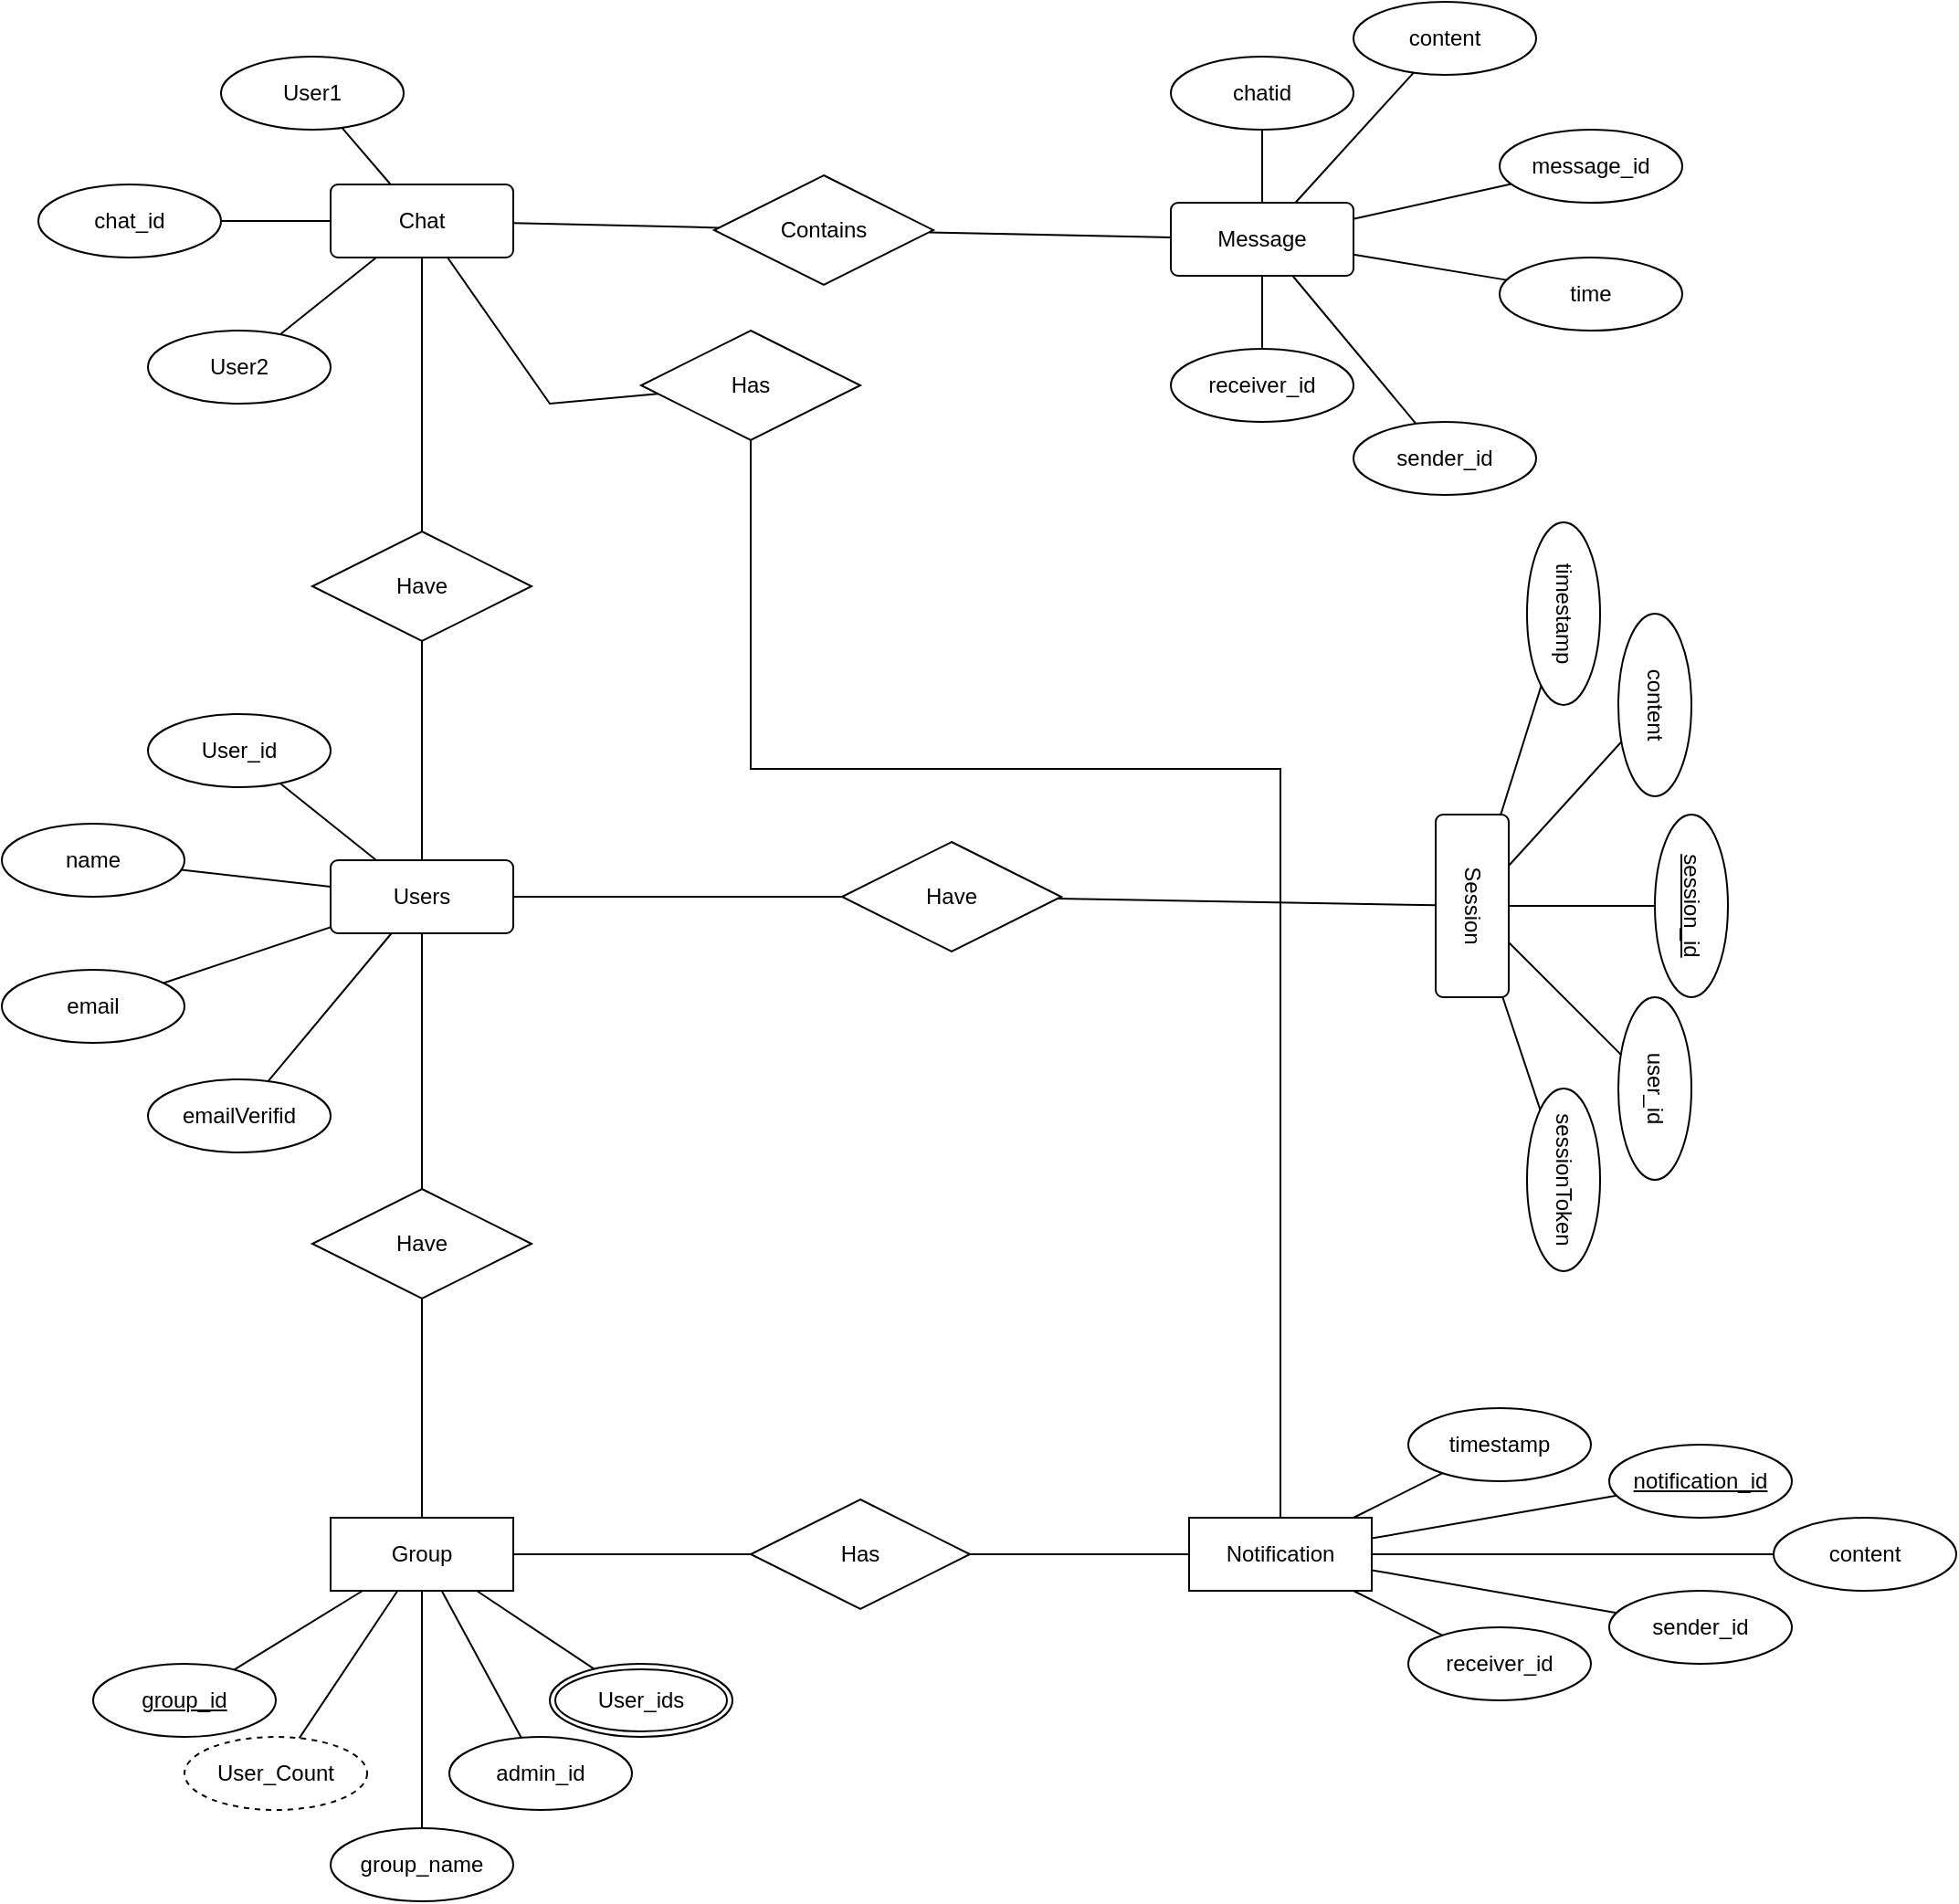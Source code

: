 <mxfile version="24.2.5" type="github">
  <diagram id="R2lEEEUBdFMjLlhIrx00" name="Page-1">
    <mxGraphModel dx="1965" dy="1180" grid="1" gridSize="10" guides="1" tooltips="1" connect="1" arrows="1" fold="1" page="1" pageScale="1" pageWidth="1920" pageHeight="1200" math="0" shadow="0" extFonts="Permanent Marker^https://fonts.googleapis.com/css?family=Permanent+Marker">
      <root>
        <mxCell id="0" />
        <mxCell id="1" parent="0" />
        <mxCell id="Vi9VGwTTPAnLPLgZi41g-36" value="" style="group" parent="1" vertex="1" connectable="0">
          <mxGeometry x="70" y="150" width="260" height="190" as="geometry" />
        </mxCell>
        <mxCell id="Vi9VGwTTPAnLPLgZi41g-1" value="Chat" style="rounded=1;arcSize=10;whiteSpace=wrap;html=1;align=center;" parent="Vi9VGwTTPAnLPLgZi41g-36" vertex="1">
          <mxGeometry x="160" y="70" width="100" height="40" as="geometry" />
        </mxCell>
        <mxCell id="Vi9VGwTTPAnLPLgZi41g-2" value="chat_id" style="ellipse;whiteSpace=wrap;html=1;align=center;" parent="Vi9VGwTTPAnLPLgZi41g-36" vertex="1">
          <mxGeometry y="70" width="100" height="40" as="geometry" />
        </mxCell>
        <mxCell id="Vi9VGwTTPAnLPLgZi41g-3" value="User2" style="ellipse;whiteSpace=wrap;html=1;align=center;" parent="Vi9VGwTTPAnLPLgZi41g-36" vertex="1">
          <mxGeometry x="60" y="150" width="100" height="40" as="geometry" />
        </mxCell>
        <mxCell id="Vi9VGwTTPAnLPLgZi41g-4" value="User1" style="ellipse;whiteSpace=wrap;html=1;align=center;" parent="Vi9VGwTTPAnLPLgZi41g-36" vertex="1">
          <mxGeometry x="100" width="100" height="40" as="geometry" />
        </mxCell>
        <mxCell id="Vi9VGwTTPAnLPLgZi41g-32" value="" style="endArrow=none;html=1;rounded=0;" parent="Vi9VGwTTPAnLPLgZi41g-36" source="Vi9VGwTTPAnLPLgZi41g-3" target="Vi9VGwTTPAnLPLgZi41g-1" edge="1">
          <mxGeometry relative="1" as="geometry">
            <mxPoint x="180" y="170" as="sourcePoint" />
            <mxPoint x="340" y="170" as="targetPoint" />
          </mxGeometry>
        </mxCell>
        <mxCell id="Vi9VGwTTPAnLPLgZi41g-33" value="" style="endArrow=none;html=1;rounded=0;" parent="Vi9VGwTTPAnLPLgZi41g-36" source="Vi9VGwTTPAnLPLgZi41g-2" target="Vi9VGwTTPAnLPLgZi41g-1" edge="1">
          <mxGeometry relative="1" as="geometry">
            <mxPoint x="190" y="180" as="sourcePoint" />
            <mxPoint x="350" y="180" as="targetPoint" />
          </mxGeometry>
        </mxCell>
        <mxCell id="Vi9VGwTTPAnLPLgZi41g-34" value="" style="endArrow=none;html=1;rounded=0;" parent="Vi9VGwTTPAnLPLgZi41g-36" source="Vi9VGwTTPAnLPLgZi41g-1" target="Vi9VGwTTPAnLPLgZi41g-4" edge="1">
          <mxGeometry relative="1" as="geometry">
            <mxPoint x="200" y="190" as="sourcePoint" />
            <mxPoint x="360" y="190" as="targetPoint" />
          </mxGeometry>
        </mxCell>
        <mxCell id="Vi9VGwTTPAnLPLgZi41g-37" value="" style="group" parent="1" vertex="1" connectable="0">
          <mxGeometry x="690" y="120" width="280" height="270" as="geometry" />
        </mxCell>
        <mxCell id="Vi9VGwTTPAnLPLgZi41g-18" value="Message" style="rounded=1;arcSize=10;whiteSpace=wrap;html=1;align=center;" parent="Vi9VGwTTPAnLPLgZi41g-37" vertex="1">
          <mxGeometry y="110" width="100" height="40" as="geometry" />
        </mxCell>
        <mxCell id="Vi9VGwTTPAnLPLgZi41g-19" value="message_id" style="ellipse;whiteSpace=wrap;html=1;align=center;" parent="Vi9VGwTTPAnLPLgZi41g-37" vertex="1">
          <mxGeometry x="180" y="70" width="100" height="40" as="geometry" />
        </mxCell>
        <mxCell id="Vi9VGwTTPAnLPLgZi41g-20" value="chatid" style="ellipse;whiteSpace=wrap;html=1;align=center;" parent="Vi9VGwTTPAnLPLgZi41g-37" vertex="1">
          <mxGeometry y="30" width="100" height="40" as="geometry" />
        </mxCell>
        <mxCell id="Vi9VGwTTPAnLPLgZi41g-21" value="sender_id" style="ellipse;whiteSpace=wrap;html=1;align=center;" parent="Vi9VGwTTPAnLPLgZi41g-37" vertex="1">
          <mxGeometry x="100" y="230" width="100" height="40" as="geometry" />
        </mxCell>
        <mxCell id="Vi9VGwTTPAnLPLgZi41g-22" value="time" style="ellipse;whiteSpace=wrap;html=1;align=center;" parent="Vi9VGwTTPAnLPLgZi41g-37" vertex="1">
          <mxGeometry x="180" y="140" width="100" height="40" as="geometry" />
        </mxCell>
        <mxCell id="Vi9VGwTTPAnLPLgZi41g-23" value="content" style="ellipse;whiteSpace=wrap;html=1;align=center;" parent="Vi9VGwTTPAnLPLgZi41g-37" vertex="1">
          <mxGeometry x="100" width="100" height="40" as="geometry" />
        </mxCell>
        <mxCell id="Vi9VGwTTPAnLPLgZi41g-24" value="receiver_id" style="ellipse;whiteSpace=wrap;html=1;align=center;" parent="Vi9VGwTTPAnLPLgZi41g-37" vertex="1">
          <mxGeometry y="190" width="100" height="40" as="geometry" />
        </mxCell>
        <mxCell id="Vi9VGwTTPAnLPLgZi41g-25" value="" style="endArrow=none;html=1;rounded=0;" parent="Vi9VGwTTPAnLPLgZi41g-37" source="Vi9VGwTTPAnLPLgZi41g-18" target="Vi9VGwTTPAnLPLgZi41g-20" edge="1">
          <mxGeometry relative="1" as="geometry">
            <mxPoint x="-110" y="40" as="sourcePoint" />
            <mxPoint x="50" y="40" as="targetPoint" />
          </mxGeometry>
        </mxCell>
        <mxCell id="Vi9VGwTTPAnLPLgZi41g-27" value="" style="endArrow=none;html=1;rounded=0;" parent="Vi9VGwTTPAnLPLgZi41g-37" source="Vi9VGwTTPAnLPLgZi41g-21" target="Vi9VGwTTPAnLPLgZi41g-18" edge="1">
          <mxGeometry relative="1" as="geometry">
            <mxPoint x="-30" y="-70" as="sourcePoint" />
            <mxPoint x="130" y="-70" as="targetPoint" />
          </mxGeometry>
        </mxCell>
        <mxCell id="Vi9VGwTTPAnLPLgZi41g-28" value="" style="endArrow=none;html=1;rounded=0;" parent="Vi9VGwTTPAnLPLgZi41g-37" source="Vi9VGwTTPAnLPLgZi41g-24" target="Vi9VGwTTPAnLPLgZi41g-18" edge="1">
          <mxGeometry relative="1" as="geometry">
            <mxPoint x="-50" y="-40" as="sourcePoint" />
            <mxPoint x="110" y="-40" as="targetPoint" />
          </mxGeometry>
        </mxCell>
        <mxCell id="Vi9VGwTTPAnLPLgZi41g-29" value="" style="endArrow=none;html=1;rounded=0;" parent="Vi9VGwTTPAnLPLgZi41g-37" source="Vi9VGwTTPAnLPLgZi41g-18" target="Vi9VGwTTPAnLPLgZi41g-22" edge="1">
          <mxGeometry relative="1" as="geometry">
            <mxPoint x="-40" y="-10" as="sourcePoint" />
            <mxPoint x="120" y="-10" as="targetPoint" />
          </mxGeometry>
        </mxCell>
        <mxCell id="Vi9VGwTTPAnLPLgZi41g-30" value="" style="endArrow=none;html=1;rounded=0;" parent="Vi9VGwTTPAnLPLgZi41g-37" source="Vi9VGwTTPAnLPLgZi41g-18" target="Vi9VGwTTPAnLPLgZi41g-19" edge="1">
          <mxGeometry relative="1" as="geometry">
            <mxPoint x="-90" y="19.09" as="sourcePoint" />
            <mxPoint x="70" y="19.09" as="targetPoint" />
          </mxGeometry>
        </mxCell>
        <mxCell id="Vi9VGwTTPAnLPLgZi41g-31" value="" style="endArrow=none;html=1;rounded=0;" parent="Vi9VGwTTPAnLPLgZi41g-37" source="Vi9VGwTTPAnLPLgZi41g-18" target="Vi9VGwTTPAnLPLgZi41g-23" edge="1">
          <mxGeometry relative="1" as="geometry">
            <mxPoint x="-30" y="70" as="sourcePoint" />
            <mxPoint x="130" y="70" as="targetPoint" />
          </mxGeometry>
        </mxCell>
        <mxCell id="Vi9VGwTTPAnLPLgZi41g-38" value="Contains" style="shape=rhombus;perimeter=rhombusPerimeter;whiteSpace=wrap;html=1;align=center;" parent="1" vertex="1">
          <mxGeometry x="440" y="215" width="120" height="60" as="geometry" />
        </mxCell>
        <mxCell id="Vi9VGwTTPAnLPLgZi41g-40" value="" style="endArrow=none;html=1;rounded=0;" parent="1" source="Vi9VGwTTPAnLPLgZi41g-1" target="Vi9VGwTTPAnLPLgZi41g-38" edge="1">
          <mxGeometry relative="1" as="geometry">
            <mxPoint x="410" y="370" as="sourcePoint" />
            <mxPoint x="570" y="370" as="targetPoint" />
          </mxGeometry>
        </mxCell>
        <mxCell id="Vi9VGwTTPAnLPLgZi41g-41" value="" style="endArrow=none;html=1;rounded=0;" parent="1" source="Vi9VGwTTPAnLPLgZi41g-38" target="Vi9VGwTTPAnLPLgZi41g-18" edge="1">
          <mxGeometry relative="1" as="geometry">
            <mxPoint x="580" y="260" as="sourcePoint" />
            <mxPoint x="580" y="380" as="targetPoint" />
          </mxGeometry>
        </mxCell>
        <mxCell id="Vi9VGwTTPAnLPLgZi41g-42" value="Users" style="rounded=1;arcSize=10;whiteSpace=wrap;html=1;align=center;" parent="1" vertex="1">
          <mxGeometry x="230" y="590" width="100" height="40" as="geometry" />
        </mxCell>
        <mxCell id="Vi9VGwTTPAnLPLgZi41g-44" value="name" style="ellipse;whiteSpace=wrap;html=1;align=center;" parent="1" vertex="1">
          <mxGeometry x="50" y="570" width="100" height="40" as="geometry" />
        </mxCell>
        <mxCell id="Vi9VGwTTPAnLPLgZi41g-45" value="User_id" style="ellipse;whiteSpace=wrap;html=1;align=center;" parent="1" vertex="1">
          <mxGeometry x="130" y="510" width="100" height="40" as="geometry" />
        </mxCell>
        <mxCell id="Vi9VGwTTPAnLPLgZi41g-46" value="email" style="ellipse;whiteSpace=wrap;html=1;align=center;" parent="1" vertex="1">
          <mxGeometry x="50" y="650" width="100" height="40" as="geometry" />
        </mxCell>
        <mxCell id="Vi9VGwTTPAnLPLgZi41g-47" value="Have" style="shape=rhombus;perimeter=rhombusPerimeter;whiteSpace=wrap;html=1;align=center;" parent="1" vertex="1">
          <mxGeometry x="220" y="410" width="120" height="60" as="geometry" />
        </mxCell>
        <mxCell id="Vi9VGwTTPAnLPLgZi41g-48" value="" style="endArrow=none;html=1;rounded=0;" parent="1" source="Vi9VGwTTPAnLPLgZi41g-45" target="Vi9VGwTTPAnLPLgZi41g-42" edge="1">
          <mxGeometry relative="1" as="geometry">
            <mxPoint x="340" y="510" as="sourcePoint" />
            <mxPoint x="500" y="510" as="targetPoint" />
          </mxGeometry>
        </mxCell>
        <mxCell id="Vi9VGwTTPAnLPLgZi41g-49" value="" style="endArrow=none;html=1;rounded=0;" parent="1" source="Vi9VGwTTPAnLPLgZi41g-44" target="Vi9VGwTTPAnLPLgZi41g-42" edge="1">
          <mxGeometry relative="1" as="geometry">
            <mxPoint x="350" y="520" as="sourcePoint" />
            <mxPoint x="510" y="520" as="targetPoint" />
          </mxGeometry>
        </mxCell>
        <mxCell id="Vi9VGwTTPAnLPLgZi41g-50" value="" style="endArrow=none;html=1;rounded=0;" parent="1" source="Vi9VGwTTPAnLPLgZi41g-46" target="Vi9VGwTTPAnLPLgZi41g-42" edge="1">
          <mxGeometry relative="1" as="geometry">
            <mxPoint x="360" y="530" as="sourcePoint" />
            <mxPoint x="520" y="530" as="targetPoint" />
          </mxGeometry>
        </mxCell>
        <mxCell id="Vi9VGwTTPAnLPLgZi41g-51" value="" style="endArrow=none;html=1;rounded=0;" parent="1" source="Vi9VGwTTPAnLPLgZi41g-47" target="Vi9VGwTTPAnLPLgZi41g-1" edge="1">
          <mxGeometry relative="1" as="geometry">
            <mxPoint x="370" y="540" as="sourcePoint" />
            <mxPoint x="530" y="540" as="targetPoint" />
          </mxGeometry>
        </mxCell>
        <mxCell id="Vi9VGwTTPAnLPLgZi41g-52" value="" style="endArrow=none;html=1;rounded=0;entryX=0.5;entryY=0;entryDx=0;entryDy=0;" parent="1" source="Vi9VGwTTPAnLPLgZi41g-47" target="Vi9VGwTTPAnLPLgZi41g-42" edge="1">
          <mxGeometry relative="1" as="geometry">
            <mxPoint x="380" y="550" as="sourcePoint" />
            <mxPoint x="540" y="550" as="targetPoint" />
          </mxGeometry>
        </mxCell>
        <mxCell id="Vi9VGwTTPAnLPLgZi41g-53" value="emailVerifid" style="ellipse;whiteSpace=wrap;html=1;align=center;" parent="1" vertex="1">
          <mxGeometry x="130" y="710" width="100" height="40" as="geometry" />
        </mxCell>
        <mxCell id="Vi9VGwTTPAnLPLgZi41g-55" value="" style="endArrow=none;html=1;rounded=0;" parent="1" source="Vi9VGwTTPAnLPLgZi41g-53" target="Vi9VGwTTPAnLPLgZi41g-42" edge="1">
          <mxGeometry relative="1" as="geometry">
            <mxPoint x="330" y="530" as="sourcePoint" />
            <mxPoint x="490" y="530" as="targetPoint" />
          </mxGeometry>
        </mxCell>
        <mxCell id="T0tt__jKA5-Umze5FoJz-1" value="" style="group" vertex="1" connectable="0" parent="1">
          <mxGeometry x="700" y="890" width="420" height="160" as="geometry" />
        </mxCell>
        <mxCell id="T0tt__jKA5-Umze5FoJz-2" value="" style="group" vertex="1" connectable="0" parent="T0tt__jKA5-Umze5FoJz-1">
          <mxGeometry x="120" width="300" height="160" as="geometry" />
        </mxCell>
        <mxCell id="T0tt__jKA5-Umze5FoJz-3" value="" style="group" vertex="1" connectable="0" parent="T0tt__jKA5-Umze5FoJz-2">
          <mxGeometry width="300" height="160" as="geometry" />
        </mxCell>
        <mxCell id="T0tt__jKA5-Umze5FoJz-4" value="timestamp" style="ellipse;whiteSpace=wrap;html=1;align=center;" vertex="1" parent="T0tt__jKA5-Umze5FoJz-3">
          <mxGeometry width="100" height="40" as="geometry" />
        </mxCell>
        <mxCell id="T0tt__jKA5-Umze5FoJz-5" value="notification_id" style="ellipse;whiteSpace=wrap;html=1;align=center;fontStyle=4;" vertex="1" parent="T0tt__jKA5-Umze5FoJz-3">
          <mxGeometry x="110" y="20" width="100" height="40" as="geometry" />
        </mxCell>
        <mxCell id="T0tt__jKA5-Umze5FoJz-6" value="content" style="ellipse;whiteSpace=wrap;html=1;align=center;" vertex="1" parent="T0tt__jKA5-Umze5FoJz-3">
          <mxGeometry x="200" y="60" width="100" height="40" as="geometry" />
        </mxCell>
        <mxCell id="T0tt__jKA5-Umze5FoJz-7" value="sender_id" style="ellipse;whiteSpace=wrap;html=1;align=center;" vertex="1" parent="T0tt__jKA5-Umze5FoJz-3">
          <mxGeometry x="110" y="100" width="100" height="40" as="geometry" />
        </mxCell>
        <mxCell id="T0tt__jKA5-Umze5FoJz-8" value="receiver_id" style="ellipse;whiteSpace=wrap;html=1;align=center;" vertex="1" parent="T0tt__jKA5-Umze5FoJz-3">
          <mxGeometry y="120" width="100" height="40" as="geometry" />
        </mxCell>
        <mxCell id="T0tt__jKA5-Umze5FoJz-9" value="" style="endArrow=none;html=1;rounded=0;" edge="1" parent="T0tt__jKA5-Umze5FoJz-1" source="T0tt__jKA5-Umze5FoJz-4" target="T0tt__jKA5-Umze5FoJz-11">
          <mxGeometry relative="1" as="geometry">
            <mxPoint x="100" y="342.5" as="sourcePoint" />
            <mxPoint x="260" y="342.5" as="targetPoint" />
          </mxGeometry>
        </mxCell>
        <mxCell id="T0tt__jKA5-Umze5FoJz-10" value="" style="endArrow=none;html=1;rounded=0;" edge="1" parent="T0tt__jKA5-Umze5FoJz-1" source="T0tt__jKA5-Umze5FoJz-8" target="T0tt__jKA5-Umze5FoJz-11">
          <mxGeometry relative="1" as="geometry">
            <mxPoint x="50" y="292.5" as="sourcePoint" />
            <mxPoint x="210" y="292.5" as="targetPoint" />
          </mxGeometry>
        </mxCell>
        <mxCell id="T0tt__jKA5-Umze5FoJz-11" value="Notification" style="whiteSpace=wrap;html=1;align=center;" vertex="1" parent="T0tt__jKA5-Umze5FoJz-1">
          <mxGeometry y="60" width="100" height="40" as="geometry" />
        </mxCell>
        <mxCell id="T0tt__jKA5-Umze5FoJz-12" value="" style="endArrow=none;html=1;rounded=0;" edge="1" parent="T0tt__jKA5-Umze5FoJz-1" source="T0tt__jKA5-Umze5FoJz-5" target="T0tt__jKA5-Umze5FoJz-11">
          <mxGeometry relative="1" as="geometry">
            <mxPoint x="-40" y="382.5" as="sourcePoint" />
            <mxPoint x="120" y="382.5" as="targetPoint" />
          </mxGeometry>
        </mxCell>
        <mxCell id="T0tt__jKA5-Umze5FoJz-13" value="" style="endArrow=none;html=1;rounded=0;" edge="1" parent="T0tt__jKA5-Umze5FoJz-1" source="T0tt__jKA5-Umze5FoJz-6" target="T0tt__jKA5-Umze5FoJz-11">
          <mxGeometry relative="1" as="geometry">
            <mxPoint x="-30" y="392.5" as="sourcePoint" />
            <mxPoint x="130" y="392.5" as="targetPoint" />
          </mxGeometry>
        </mxCell>
        <mxCell id="T0tt__jKA5-Umze5FoJz-14" value="" style="endArrow=none;html=1;rounded=0;" edge="1" parent="T0tt__jKA5-Umze5FoJz-1" source="T0tt__jKA5-Umze5FoJz-7" target="T0tt__jKA5-Umze5FoJz-11">
          <mxGeometry relative="1" as="geometry">
            <mxPoint x="-50" y="372.5" as="sourcePoint" />
            <mxPoint x="110" y="372.5" as="targetPoint" />
          </mxGeometry>
        </mxCell>
        <mxCell id="T0tt__jKA5-Umze5FoJz-15" value="" style="group" vertex="1" connectable="0" parent="1">
          <mxGeometry x="100" y="950" width="350" height="210" as="geometry" />
        </mxCell>
        <mxCell id="T0tt__jKA5-Umze5FoJz-16" value="Group" style="whiteSpace=wrap;html=1;align=center;" vertex="1" parent="T0tt__jKA5-Umze5FoJz-15">
          <mxGeometry x="130" width="100" height="40" as="geometry" />
        </mxCell>
        <mxCell id="T0tt__jKA5-Umze5FoJz-17" value="" style="group" vertex="1" connectable="0" parent="T0tt__jKA5-Umze5FoJz-15">
          <mxGeometry y="80" width="350" height="130" as="geometry" />
        </mxCell>
        <mxCell id="T0tt__jKA5-Umze5FoJz-18" value="group_name" style="ellipse;whiteSpace=wrap;html=1;align=center;" vertex="1" parent="T0tt__jKA5-Umze5FoJz-17">
          <mxGeometry x="130" y="90" width="100" height="40" as="geometry" />
        </mxCell>
        <mxCell id="T0tt__jKA5-Umze5FoJz-19" value="group_id" style="ellipse;whiteSpace=wrap;html=1;align=center;fontStyle=4;" vertex="1" parent="T0tt__jKA5-Umze5FoJz-17">
          <mxGeometry width="100" height="40" as="geometry" />
        </mxCell>
        <mxCell id="T0tt__jKA5-Umze5FoJz-20" value="admin_id" style="ellipse;whiteSpace=wrap;html=1;align=center;" vertex="1" parent="T0tt__jKA5-Umze5FoJz-17">
          <mxGeometry x="195" y="40" width="100" height="40" as="geometry" />
        </mxCell>
        <mxCell id="T0tt__jKA5-Umze5FoJz-21" value="User_Count" style="ellipse;whiteSpace=wrap;html=1;align=center;dashed=1;" vertex="1" parent="T0tt__jKA5-Umze5FoJz-17">
          <mxGeometry x="50" y="40" width="100" height="40" as="geometry" />
        </mxCell>
        <mxCell id="T0tt__jKA5-Umze5FoJz-22" value="User_ids" style="ellipse;shape=doubleEllipse;margin=3;whiteSpace=wrap;html=1;align=center;" vertex="1" parent="T0tt__jKA5-Umze5FoJz-17">
          <mxGeometry x="250" width="100" height="40" as="geometry" />
        </mxCell>
        <mxCell id="T0tt__jKA5-Umze5FoJz-23" value="" style="endArrow=none;html=1;rounded=0;" edge="1" parent="T0tt__jKA5-Umze5FoJz-15" source="T0tt__jKA5-Umze5FoJz-18" target="T0tt__jKA5-Umze5FoJz-16">
          <mxGeometry relative="1" as="geometry">
            <mxPoint x="980" y="830" as="sourcePoint" />
            <mxPoint x="1140" y="830" as="targetPoint" />
          </mxGeometry>
        </mxCell>
        <mxCell id="T0tt__jKA5-Umze5FoJz-24" value="" style="endArrow=none;html=1;rounded=0;" edge="1" parent="T0tt__jKA5-Umze5FoJz-15" source="T0tt__jKA5-Umze5FoJz-19" target="T0tt__jKA5-Umze5FoJz-16">
          <mxGeometry relative="1" as="geometry">
            <mxPoint x="950" y="800" as="sourcePoint" />
            <mxPoint x="1110" y="800" as="targetPoint" />
          </mxGeometry>
        </mxCell>
        <mxCell id="T0tt__jKA5-Umze5FoJz-25" value="" style="endArrow=none;html=1;rounded=0;" edge="1" parent="T0tt__jKA5-Umze5FoJz-15" source="T0tt__jKA5-Umze5FoJz-16" target="T0tt__jKA5-Umze5FoJz-20">
          <mxGeometry relative="1" as="geometry">
            <mxPoint x="990" y="840" as="sourcePoint" />
            <mxPoint x="1150" y="840" as="targetPoint" />
          </mxGeometry>
        </mxCell>
        <mxCell id="T0tt__jKA5-Umze5FoJz-26" value="" style="endArrow=none;html=1;rounded=0;" edge="1" parent="T0tt__jKA5-Umze5FoJz-15" source="T0tt__jKA5-Umze5FoJz-21" target="T0tt__jKA5-Umze5FoJz-16">
          <mxGeometry relative="1" as="geometry">
            <mxPoint x="501.3" y="490.517" as="sourcePoint" />
            <mxPoint x="1120" y="810" as="targetPoint" />
          </mxGeometry>
        </mxCell>
        <mxCell id="T0tt__jKA5-Umze5FoJz-27" value="" style="endArrow=none;html=1;rounded=0;" edge="1" parent="T0tt__jKA5-Umze5FoJz-15" source="T0tt__jKA5-Umze5FoJz-22" target="T0tt__jKA5-Umze5FoJz-16">
          <mxGeometry relative="1" as="geometry">
            <mxPoint x="654.275" y="452.85" as="sourcePoint" />
            <mxPoint x="1130" y="820" as="targetPoint" />
          </mxGeometry>
        </mxCell>
        <mxCell id="T0tt__jKA5-Umze5FoJz-44" value="" style="group;rotation=90;" vertex="1" connectable="0" parent="1">
          <mxGeometry x="710" y="530" width="410" height="160" as="geometry" />
        </mxCell>
        <mxCell id="T0tt__jKA5-Umze5FoJz-29" value="Session" style="rounded=1;arcSize=10;whiteSpace=wrap;html=1;align=center;rotation=90;" vertex="1" parent="T0tt__jKA5-Umze5FoJz-44">
          <mxGeometry x="95" y="65" width="100" height="40" as="geometry" />
        </mxCell>
        <mxCell id="T0tt__jKA5-Umze5FoJz-37" value="" style="endArrow=none;html=1;rounded=0;" edge="1" parent="T0tt__jKA5-Umze5FoJz-44" source="T0tt__jKA5-Umze5FoJz-29" target="T0tt__jKA5-Umze5FoJz-34">
          <mxGeometry relative="1" as="geometry">
            <mxPoint x="225" y="-55" as="sourcePoint" />
            <mxPoint x="225" y="105" as="targetPoint" />
          </mxGeometry>
        </mxCell>
        <mxCell id="T0tt__jKA5-Umze5FoJz-38" value="" style="endArrow=none;html=1;rounded=0;" edge="1" parent="T0tt__jKA5-Umze5FoJz-44" source="T0tt__jKA5-Umze5FoJz-29" target="T0tt__jKA5-Umze5FoJz-31">
          <mxGeometry relative="1" as="geometry">
            <mxPoint x="215" y="-45" as="sourcePoint" />
            <mxPoint x="215" y="115" as="targetPoint" />
          </mxGeometry>
        </mxCell>
        <mxCell id="T0tt__jKA5-Umze5FoJz-39" value="" style="endArrow=none;html=1;rounded=0;" edge="1" parent="T0tt__jKA5-Umze5FoJz-44" source="T0tt__jKA5-Umze5FoJz-35" target="T0tt__jKA5-Umze5FoJz-29">
          <mxGeometry relative="1" as="geometry">
            <mxPoint x="205" y="-35" as="sourcePoint" />
            <mxPoint x="205" y="125" as="targetPoint" />
          </mxGeometry>
        </mxCell>
        <mxCell id="T0tt__jKA5-Umze5FoJz-40" value="" style="endArrow=none;html=1;rounded=0;" edge="1" parent="T0tt__jKA5-Umze5FoJz-44" source="T0tt__jKA5-Umze5FoJz-29" target="T0tt__jKA5-Umze5FoJz-30">
          <mxGeometry relative="1" as="geometry">
            <mxPoint x="195" y="-25" as="sourcePoint" />
            <mxPoint x="195" y="135" as="targetPoint" />
          </mxGeometry>
        </mxCell>
        <mxCell id="T0tt__jKA5-Umze5FoJz-41" value="" style="endArrow=none;html=1;rounded=0;" edge="1" parent="T0tt__jKA5-Umze5FoJz-44" source="T0tt__jKA5-Umze5FoJz-29" target="T0tt__jKA5-Umze5FoJz-33">
          <mxGeometry relative="1" as="geometry">
            <mxPoint x="185" y="-15" as="sourcePoint" />
            <mxPoint x="185" y="145" as="targetPoint" />
          </mxGeometry>
        </mxCell>
        <mxCell id="T0tt__jKA5-Umze5FoJz-43" value="" style="group;rotation=90;" vertex="1" connectable="0" parent="T0tt__jKA5-Umze5FoJz-44">
          <mxGeometry x="25" y="25" width="410" height="110" as="geometry" />
        </mxCell>
        <mxCell id="T0tt__jKA5-Umze5FoJz-30" value="user_id" style="ellipse;whiteSpace=wrap;html=1;align=center;rotation=90;" vertex="1" parent="T0tt__jKA5-Umze5FoJz-43">
          <mxGeometry x="170" y="140" width="100" height="40" as="geometry" />
        </mxCell>
        <mxCell id="T0tt__jKA5-Umze5FoJz-31" value="content" style="ellipse;whiteSpace=wrap;html=1;align=center;rotation=90;" vertex="1" parent="T0tt__jKA5-Umze5FoJz-43">
          <mxGeometry x="170" y="-70" width="100" height="40" as="geometry" />
        </mxCell>
        <mxCell id="T0tt__jKA5-Umze5FoJz-33" value="sessionToken" style="ellipse;whiteSpace=wrap;html=1;align=center;rotation=90;" vertex="1" parent="T0tt__jKA5-Umze5FoJz-43">
          <mxGeometry x="120" y="190" width="100" height="40" as="geometry" />
        </mxCell>
        <mxCell id="T0tt__jKA5-Umze5FoJz-34" value="session_id" style="ellipse;whiteSpace=wrap;html=1;align=center;fontStyle=4;rotation=90;" vertex="1" parent="T0tt__jKA5-Umze5FoJz-43">
          <mxGeometry x="190" y="40" width="100" height="40" as="geometry" />
        </mxCell>
        <mxCell id="T0tt__jKA5-Umze5FoJz-35" value="timestamp" style="ellipse;whiteSpace=wrap;html=1;align=center;rotation=90;" vertex="1" parent="T0tt__jKA5-Umze5FoJz-43">
          <mxGeometry x="120" y="-120" width="100" height="40" as="geometry" />
        </mxCell>
        <mxCell id="T0tt__jKA5-Umze5FoJz-46" value="Has" style="shape=rhombus;perimeter=rhombusPerimeter;whiteSpace=wrap;html=1;align=center;" vertex="1" parent="1">
          <mxGeometry x="400" y="300" width="120" height="60" as="geometry" />
        </mxCell>
        <mxCell id="T0tt__jKA5-Umze5FoJz-47" value="" style="endArrow=none;html=1;rounded=0;" edge="1" parent="1" source="T0tt__jKA5-Umze5FoJz-46" target="Vi9VGwTTPAnLPLgZi41g-1">
          <mxGeometry relative="1" as="geometry">
            <mxPoint x="300" y="380" as="sourcePoint" />
            <mxPoint x="310" y="290" as="targetPoint" />
            <Array as="points">
              <mxPoint x="350" y="340" />
            </Array>
          </mxGeometry>
        </mxCell>
        <mxCell id="T0tt__jKA5-Umze5FoJz-49" value="Have" style="shape=rhombus;perimeter=rhombusPerimeter;whiteSpace=wrap;html=1;align=center;" vertex="1" parent="1">
          <mxGeometry x="220" y="770" width="120" height="60" as="geometry" />
        </mxCell>
        <mxCell id="T0tt__jKA5-Umze5FoJz-50" value="" style="endArrow=none;html=1;rounded=0;" edge="1" parent="1" source="T0tt__jKA5-Umze5FoJz-49" target="Vi9VGwTTPAnLPLgZi41g-42">
          <mxGeometry relative="1" as="geometry">
            <mxPoint x="500" y="910" as="sourcePoint" />
            <mxPoint x="410" y="630" as="targetPoint" />
          </mxGeometry>
        </mxCell>
        <mxCell id="T0tt__jKA5-Umze5FoJz-51" value="" style="endArrow=none;html=1;rounded=0;" edge="1" parent="1" source="T0tt__jKA5-Umze5FoJz-49" target="T0tt__jKA5-Umze5FoJz-16">
          <mxGeometry relative="1" as="geometry">
            <mxPoint x="510" y="920" as="sourcePoint" />
            <mxPoint x="410" y="960" as="targetPoint" />
          </mxGeometry>
        </mxCell>
        <mxCell id="T0tt__jKA5-Umze5FoJz-52" value="Have" style="shape=rhombus;perimeter=rhombusPerimeter;whiteSpace=wrap;html=1;align=center;" vertex="1" parent="1">
          <mxGeometry x="510" y="580" width="120" height="60" as="geometry" />
        </mxCell>
        <mxCell id="T0tt__jKA5-Umze5FoJz-54" value="" style="endArrow=none;html=1;rounded=0;" edge="1" parent="1" source="T0tt__jKA5-Umze5FoJz-52" target="T0tt__jKA5-Umze5FoJz-29">
          <mxGeometry relative="1" as="geometry">
            <mxPoint x="460" y="670" as="sourcePoint" />
            <mxPoint x="620" y="670" as="targetPoint" />
          </mxGeometry>
        </mxCell>
        <mxCell id="T0tt__jKA5-Umze5FoJz-55" value="" style="endArrow=none;html=1;rounded=0;" edge="1" parent="1" source="Vi9VGwTTPAnLPLgZi41g-42" target="T0tt__jKA5-Umze5FoJz-52">
          <mxGeometry relative="1" as="geometry">
            <mxPoint x="380" y="700" as="sourcePoint" />
            <mxPoint x="630" y="680" as="targetPoint" />
          </mxGeometry>
        </mxCell>
        <mxCell id="T0tt__jKA5-Umze5FoJz-64" value="" style="endArrow=none;html=1;rounded=0;" edge="1" parent="1" source="T0tt__jKA5-Umze5FoJz-46" target="T0tt__jKA5-Umze5FoJz-11">
          <mxGeometry relative="1" as="geometry">
            <mxPoint x="360" y="610" as="sourcePoint" />
            <mxPoint x="520" y="610" as="targetPoint" />
            <Array as="points">
              <mxPoint x="460" y="540" />
              <mxPoint x="750" y="540" />
            </Array>
          </mxGeometry>
        </mxCell>
        <mxCell id="T0tt__jKA5-Umze5FoJz-65" value="Has" style="shape=rhombus;perimeter=rhombusPerimeter;whiteSpace=wrap;html=1;align=center;" vertex="1" parent="1">
          <mxGeometry x="460" y="940" width="120" height="60" as="geometry" />
        </mxCell>
        <mxCell id="T0tt__jKA5-Umze5FoJz-67" value="" style="endArrow=none;html=1;rounded=0;" edge="1" parent="1" source="T0tt__jKA5-Umze5FoJz-16" target="T0tt__jKA5-Umze5FoJz-65">
          <mxGeometry relative="1" as="geometry">
            <mxPoint x="390" y="770" as="sourcePoint" />
            <mxPoint x="550" y="770" as="targetPoint" />
          </mxGeometry>
        </mxCell>
        <mxCell id="T0tt__jKA5-Umze5FoJz-68" value="" style="endArrow=none;html=1;rounded=0;" edge="1" parent="1" source="T0tt__jKA5-Umze5FoJz-65" target="T0tt__jKA5-Umze5FoJz-11">
          <mxGeometry relative="1" as="geometry">
            <mxPoint x="400" y="780" as="sourcePoint" />
            <mxPoint x="560" y="780" as="targetPoint" />
          </mxGeometry>
        </mxCell>
      </root>
    </mxGraphModel>
  </diagram>
</mxfile>
